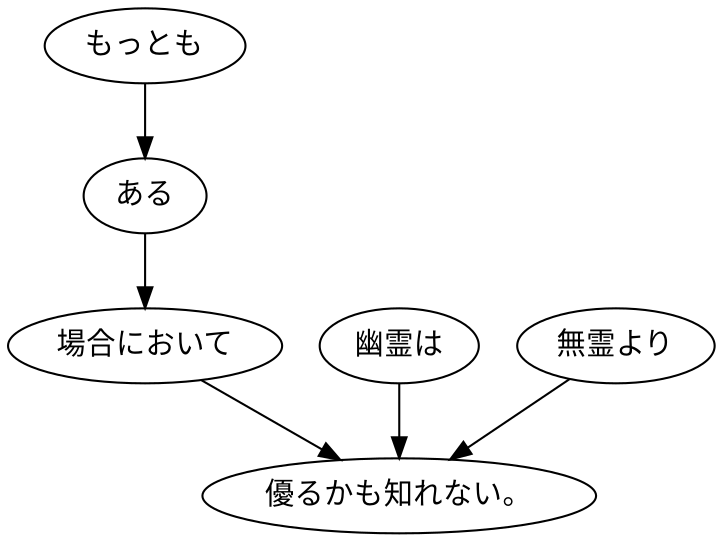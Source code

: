 digraph graph5705 {
	node0 [label="もっとも"];
	node1 [label="ある"];
	node2 [label="場合において"];
	node3 [label="幽霊は"];
	node4 [label="無霊より"];
	node5 [label="優るかも知れない。"];
	node0 -> node1;
	node1 -> node2;
	node2 -> node5;
	node3 -> node5;
	node4 -> node5;
}

